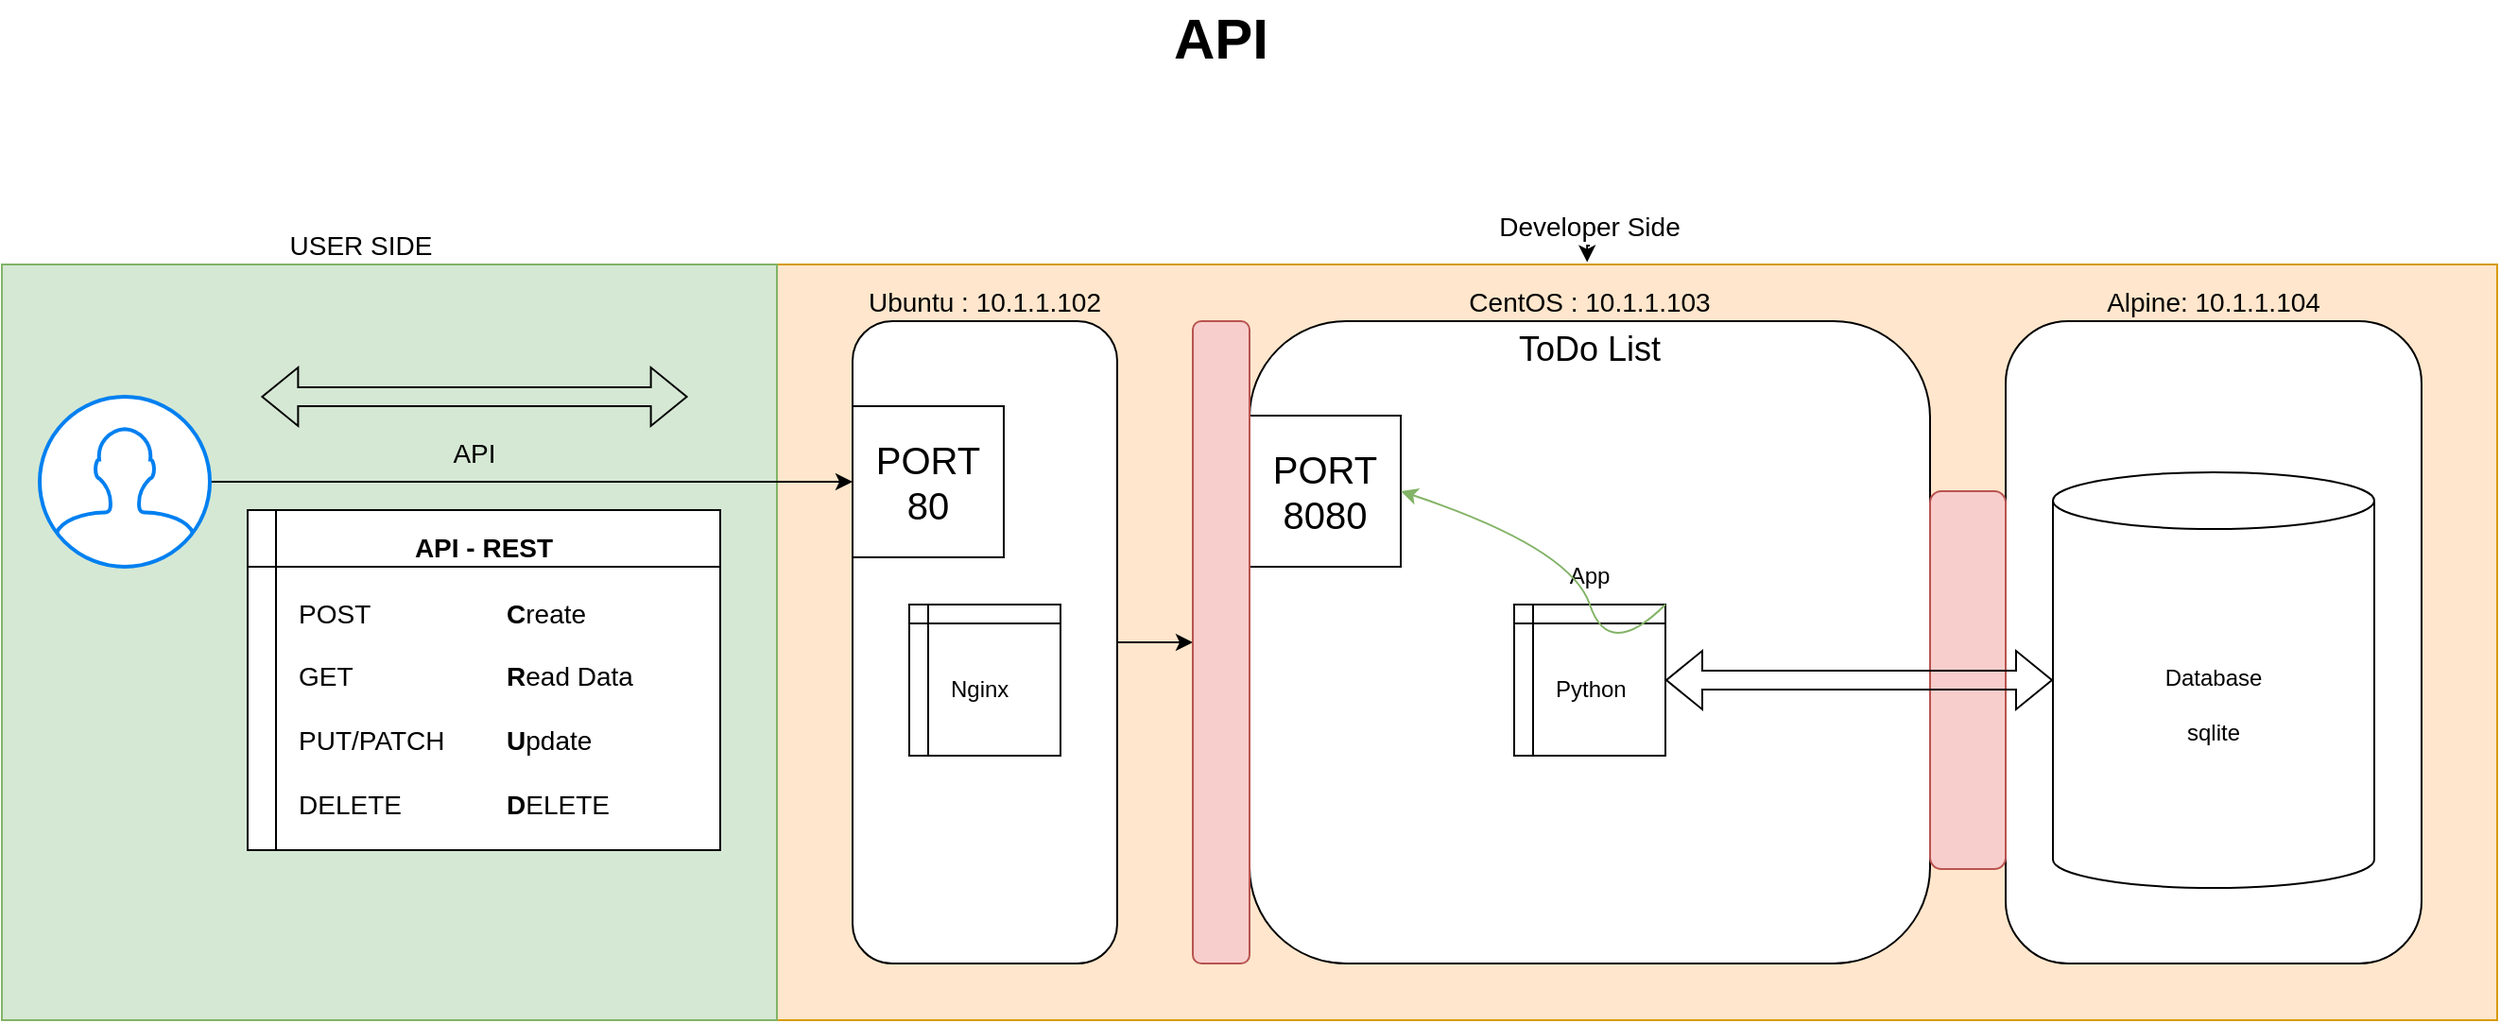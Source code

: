 <mxfile version="21.6.6" type="github">
  <diagram name="Page-1" id="rynFHi4y_UhXfpccLdHf">
    <mxGraphModel dx="2350" dy="1873" grid="1" gridSize="10" guides="1" tooltips="1" connect="1" arrows="1" fold="1" page="1" pageScale="1" pageWidth="850" pageHeight="1100" math="0" shadow="0">
      <root>
        <mxCell id="0" />
        <mxCell id="1" parent="0" />
        <mxCell id="YbIFLUZ8MPUtyf5Cc5n3-25" value="" style="rounded=0;whiteSpace=wrap;html=1;fillColor=#ffe6cc;strokeColor=#d79b00;" vertex="1" parent="1">
          <mxGeometry x="270" y="100" width="910" height="400" as="geometry" />
        </mxCell>
        <mxCell id="YbIFLUZ8MPUtyf5Cc5n3-47" value="" style="rounded=1;whiteSpace=wrap;html=1;" vertex="1" parent="1">
          <mxGeometry x="920" y="130" width="220" height="340" as="geometry" />
        </mxCell>
        <mxCell id="YbIFLUZ8MPUtyf5Cc5n3-48" value="&lt;span style=&quot;font-size: 14px;&quot;&gt;Alpine: 10.1.1.104&lt;/span&gt;" style="text;html=1;strokeColor=none;fillColor=none;align=center;verticalAlign=middle;whiteSpace=wrap;rounded=0;" vertex="1" parent="1">
          <mxGeometry x="935" y="110" width="190" height="20" as="geometry" />
        </mxCell>
        <mxCell id="YbIFLUZ8MPUtyf5Cc5n3-26" value="" style="rounded=0;whiteSpace=wrap;html=1;fillColor=#d5e8d4;strokeColor=#82b366;" vertex="1" parent="1">
          <mxGeometry x="-140" y="100" width="410" height="400" as="geometry" />
        </mxCell>
        <mxCell id="YbIFLUZ8MPUtyf5Cc5n3-2" value="&lt;font style=&quot;font-size: 30px;&quot;&gt;&lt;b&gt;API&lt;/b&gt;&lt;/font&gt;" style="text;html=1;strokeColor=none;fillColor=none;align=center;verticalAlign=middle;whiteSpace=wrap;rounded=0;" vertex="1" parent="1">
          <mxGeometry x="420" y="-40" width="170" height="40" as="geometry" />
        </mxCell>
        <mxCell id="YbIFLUZ8MPUtyf5Cc5n3-4" value="" style="rounded=1;whiteSpace=wrap;html=1;" vertex="1" parent="1">
          <mxGeometry x="520" y="130" width="360" height="340" as="geometry" />
        </mxCell>
        <mxCell id="YbIFLUZ8MPUtyf5Cc5n3-5" value="Database&lt;br&gt;&lt;br&gt;sqlite" style="shape=cylinder3;whiteSpace=wrap;html=1;boundedLbl=1;backgroundOutline=1;size=15;" vertex="1" parent="1">
          <mxGeometry x="945" y="210" width="170" height="220" as="geometry" />
        </mxCell>
        <mxCell id="YbIFLUZ8MPUtyf5Cc5n3-7" value="" style="shape=internalStorage;whiteSpace=wrap;html=1;backgroundOutline=1;dx=10;dy=10;" vertex="1" parent="1">
          <mxGeometry x="660" y="280" width="80" height="80" as="geometry" />
        </mxCell>
        <mxCell id="YbIFLUZ8MPUtyf5Cc5n3-8" value="App" style="text;html=1;strokeColor=none;fillColor=none;align=center;verticalAlign=middle;whiteSpace=wrap;rounded=0;" vertex="1" parent="1">
          <mxGeometry x="670" y="250" width="60" height="30" as="geometry" />
        </mxCell>
        <mxCell id="YbIFLUZ8MPUtyf5Cc5n3-10" value="&lt;font style=&quot;font-size: 20px;&quot;&gt;PORT&lt;br&gt;8080&lt;/font&gt;" style="whiteSpace=wrap;html=1;aspect=fixed;" vertex="1" parent="1">
          <mxGeometry x="520" y="180" width="80" height="80" as="geometry" />
        </mxCell>
        <mxCell id="YbIFLUZ8MPUtyf5Cc5n3-11" value="" style="curved=1;endArrow=classic;html=1;rounded=0;exitX=1;exitY=0;exitDx=0;exitDy=0;entryX=1;entryY=0.5;entryDx=0;entryDy=0;fillColor=#d5e8d4;strokeColor=#82b366;" edge="1" parent="1" source="YbIFLUZ8MPUtyf5Cc5n3-7" target="YbIFLUZ8MPUtyf5Cc5n3-10">
          <mxGeometry width="50" height="50" relative="1" as="geometry">
            <mxPoint x="590" y="270" as="sourcePoint" />
            <mxPoint x="640" y="220" as="targetPoint" />
            <Array as="points">
              <mxPoint x="710" y="310" />
              <mxPoint x="690" y="250" />
            </Array>
          </mxGeometry>
        </mxCell>
        <mxCell id="YbIFLUZ8MPUtyf5Cc5n3-14" style="edgeStyle=orthogonalEdgeStyle;rounded=0;orthogonalLoop=1;jettySize=auto;html=1;entryX=0;entryY=0.25;entryDx=0;entryDy=0;" edge="1" parent="1" source="YbIFLUZ8MPUtyf5Cc5n3-12" target="YbIFLUZ8MPUtyf5Cc5n3-32">
          <mxGeometry relative="1" as="geometry">
            <mxPoint x="290" y="215" as="targetPoint" />
          </mxGeometry>
        </mxCell>
        <mxCell id="YbIFLUZ8MPUtyf5Cc5n3-12" value="" style="html=1;verticalLabelPosition=bottom;align=center;labelBackgroundColor=#ffffff;verticalAlign=top;strokeWidth=2;strokeColor=#0080F0;shadow=0;dashed=0;shape=mxgraph.ios7.icons.user;" vertex="1" parent="1">
          <mxGeometry x="-120" y="170" width="90" height="90" as="geometry" />
        </mxCell>
        <mxCell id="YbIFLUZ8MPUtyf5Cc5n3-13" value="&lt;font style=&quot;font-size: 18px;&quot;&gt;ToDo List&lt;/font&gt;" style="text;html=1;strokeColor=none;fillColor=none;align=center;verticalAlign=middle;whiteSpace=wrap;rounded=0;" vertex="1" parent="1">
          <mxGeometry x="620" y="130" width="160" height="30" as="geometry" />
        </mxCell>
        <mxCell id="YbIFLUZ8MPUtyf5Cc5n3-15" value="&lt;font style=&quot;font-size: 14px;&quot;&gt;API&lt;/font&gt;" style="text;html=1;strokeColor=none;fillColor=none;align=center;verticalAlign=middle;whiteSpace=wrap;rounded=0;" vertex="1" parent="1">
          <mxGeometry x="50" y="190" width="120" height="20" as="geometry" />
        </mxCell>
        <mxCell id="YbIFLUZ8MPUtyf5Cc5n3-19" value="" style="shape=internalStorage;whiteSpace=wrap;html=1;backgroundOutline=1;dx=15;dy=30;" vertex="1" parent="1">
          <mxGeometry x="-10" y="230" width="250" height="180" as="geometry" />
        </mxCell>
        <mxCell id="YbIFLUZ8MPUtyf5Cc5n3-20" value="&lt;span style=&quot;font-size: 14px;&quot;&gt;&lt;b&gt;API - REST&lt;/b&gt;&lt;/span&gt;" style="text;html=1;strokeColor=none;fillColor=none;align=center;verticalAlign=middle;whiteSpace=wrap;rounded=0;" vertex="1" parent="1">
          <mxGeometry x="65" y="240" width="100" height="20" as="geometry" />
        </mxCell>
        <mxCell id="YbIFLUZ8MPUtyf5Cc5n3-21" value="&lt;font style=&quot;font-size: 14px;&quot;&gt;POST&lt;br&gt;&lt;br&gt;GET&lt;br&gt;&lt;br&gt;PUT/PATCH&lt;br&gt;&lt;br&gt;DELETE&lt;br&gt;&lt;/font&gt;" style="text;html=1;strokeColor=none;fillColor=none;align=left;verticalAlign=middle;whiteSpace=wrap;rounded=0;" vertex="1" parent="1">
          <mxGeometry x="15" y="270" width="95" height="130" as="geometry" />
        </mxCell>
        <mxCell id="YbIFLUZ8MPUtyf5Cc5n3-22" value="&lt;font style=&quot;font-size: 14px;&quot;&gt;&lt;b&gt;C&lt;/b&gt;reate&lt;br&gt;&lt;br&gt;&lt;b&gt;R&lt;/b&gt;ead Data&lt;br style=&quot;border-color: var(--border-color);&quot;&gt;&lt;br&gt;&lt;b&gt;U&lt;/b&gt;pdate&lt;br&gt;&lt;br&gt;&lt;b&gt;D&lt;/b&gt;ELETE&lt;br&gt;&lt;/font&gt;" style="text;html=1;strokeColor=none;fillColor=none;align=left;verticalAlign=middle;whiteSpace=wrap;rounded=0;" vertex="1" parent="1">
          <mxGeometry x="125" y="270" width="80" height="130" as="geometry" />
        </mxCell>
        <mxCell id="YbIFLUZ8MPUtyf5Cc5n3-24" value="Python" style="text;html=1;strokeColor=none;fillColor=none;align=left;verticalAlign=middle;whiteSpace=wrap;rounded=0;" vertex="1" parent="1">
          <mxGeometry x="680" y="290" width="50" height="70" as="geometry" />
        </mxCell>
        <mxCell id="YbIFLUZ8MPUtyf5Cc5n3-27" value="" style="shape=flexArrow;endArrow=classic;startArrow=classic;html=1;rounded=0;" edge="1" parent="1">
          <mxGeometry width="100" height="100" relative="1" as="geometry">
            <mxPoint x="-2.81" y="170" as="sourcePoint" />
            <mxPoint x="222.81" y="170" as="targetPoint" />
          </mxGeometry>
        </mxCell>
        <mxCell id="YbIFLUZ8MPUtyf5Cc5n3-29" value="&lt;font style=&quot;font-size: 14px;&quot;&gt;USER SIDE&lt;/font&gt;" style="text;html=1;strokeColor=none;fillColor=none;align=center;verticalAlign=middle;whiteSpace=wrap;rounded=0;" vertex="1" parent="1">
          <mxGeometry x="-10" y="80" width="120" height="20" as="geometry" />
        </mxCell>
        <mxCell id="YbIFLUZ8MPUtyf5Cc5n3-50" style="edgeStyle=orthogonalEdgeStyle;rounded=0;orthogonalLoop=1;jettySize=auto;html=1;exitX=0.5;exitY=1;exitDx=0;exitDy=0;entryX=0.471;entryY=-0.003;entryDx=0;entryDy=0;entryPerimeter=0;" edge="1" parent="1" source="YbIFLUZ8MPUtyf5Cc5n3-30" target="YbIFLUZ8MPUtyf5Cc5n3-25">
          <mxGeometry relative="1" as="geometry" />
        </mxCell>
        <mxCell id="YbIFLUZ8MPUtyf5Cc5n3-30" value="&lt;span style=&quot;font-size: 14px;&quot;&gt;Developer Side&lt;/span&gt;" style="text;html=1;strokeColor=none;fillColor=none;align=center;verticalAlign=middle;whiteSpace=wrap;rounded=0;" vertex="1" parent="1">
          <mxGeometry x="640" y="70" width="120" height="20" as="geometry" />
        </mxCell>
        <mxCell id="YbIFLUZ8MPUtyf5Cc5n3-40" style="edgeStyle=orthogonalEdgeStyle;rounded=0;orthogonalLoop=1;jettySize=auto;html=1;exitX=1;exitY=0.5;exitDx=0;exitDy=0;" edge="1" parent="1" source="YbIFLUZ8MPUtyf5Cc5n3-32" target="YbIFLUZ8MPUtyf5Cc5n3-39">
          <mxGeometry relative="1" as="geometry" />
        </mxCell>
        <mxCell id="YbIFLUZ8MPUtyf5Cc5n3-32" value="" style="rounded=1;whiteSpace=wrap;html=1;" vertex="1" parent="1">
          <mxGeometry x="310" y="130" width="140" height="340" as="geometry" />
        </mxCell>
        <mxCell id="YbIFLUZ8MPUtyf5Cc5n3-35" value="&lt;span style=&quot;font-size: 14px;&quot;&gt;CentOS : 10.1.1.103&lt;/span&gt;" style="text;html=1;strokeColor=none;fillColor=none;align=center;verticalAlign=middle;whiteSpace=wrap;rounded=0;" vertex="1" parent="1">
          <mxGeometry x="605" y="110" width="190" height="20" as="geometry" />
        </mxCell>
        <mxCell id="YbIFLUZ8MPUtyf5Cc5n3-37" value="&lt;span style=&quot;font-size: 14px;&quot;&gt;Ubuntu : 10.1.1.102&lt;/span&gt;" style="text;html=1;strokeColor=none;fillColor=none;align=center;verticalAlign=middle;whiteSpace=wrap;rounded=0;" vertex="1" parent="1">
          <mxGeometry x="285" y="110" width="190" height="20" as="geometry" />
        </mxCell>
        <mxCell id="YbIFLUZ8MPUtyf5Cc5n3-38" value="&lt;font style=&quot;font-size: 20px;&quot;&gt;PORT&lt;br&gt;80&lt;/font&gt;" style="whiteSpace=wrap;html=1;aspect=fixed;" vertex="1" parent="1">
          <mxGeometry x="310" y="175" width="80" height="80" as="geometry" />
        </mxCell>
        <mxCell id="YbIFLUZ8MPUtyf5Cc5n3-39" value="" style="rounded=1;whiteSpace=wrap;html=1;fillColor=#f8cecc;strokeColor=#b85450;" vertex="1" parent="1">
          <mxGeometry x="490" y="130" width="30" height="340" as="geometry" />
        </mxCell>
        <mxCell id="YbIFLUZ8MPUtyf5Cc5n3-42" value="" style="rounded=1;whiteSpace=wrap;html=1;fillColor=#f8cecc;strokeColor=#b85450;" vertex="1" parent="1">
          <mxGeometry x="880" y="220" width="40" height="200" as="geometry" />
        </mxCell>
        <mxCell id="YbIFLUZ8MPUtyf5Cc5n3-9" value="" style="shape=flexArrow;endArrow=classic;startArrow=classic;html=1;rounded=0;exitX=1;exitY=0.5;exitDx=0;exitDy=0;entryX=0;entryY=0.5;entryDx=0;entryDy=0;entryPerimeter=0;" edge="1" parent="1" source="YbIFLUZ8MPUtyf5Cc5n3-7" target="YbIFLUZ8MPUtyf5Cc5n3-5">
          <mxGeometry width="100" height="100" relative="1" as="geometry">
            <mxPoint x="670" y="400" as="sourcePoint" />
            <mxPoint x="770" y="300" as="targetPoint" />
          </mxGeometry>
        </mxCell>
        <mxCell id="YbIFLUZ8MPUtyf5Cc5n3-44" value="" style="shape=internalStorage;whiteSpace=wrap;html=1;backgroundOutline=1;dx=10;dy=10;" vertex="1" parent="1">
          <mxGeometry x="340" y="280" width="80" height="80" as="geometry" />
        </mxCell>
        <mxCell id="YbIFLUZ8MPUtyf5Cc5n3-45" value="Nginx" style="text;html=1;strokeColor=none;fillColor=none;align=left;verticalAlign=middle;whiteSpace=wrap;rounded=0;" vertex="1" parent="1">
          <mxGeometry x="360" y="290" width="50" height="70" as="geometry" />
        </mxCell>
      </root>
    </mxGraphModel>
  </diagram>
</mxfile>
